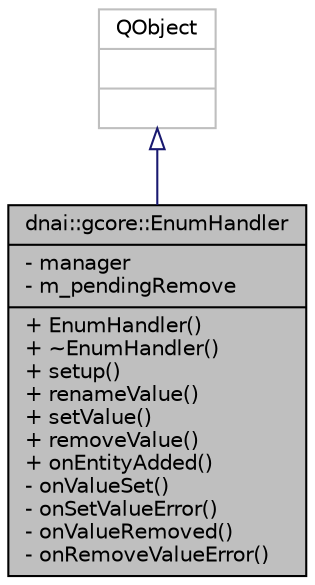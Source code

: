 digraph "dnai::gcore::EnumHandler"
{
  edge [fontname="Helvetica",fontsize="10",labelfontname="Helvetica",labelfontsize="10"];
  node [fontname="Helvetica",fontsize="10",shape=record];
  Node1 [label="{dnai::gcore::EnumHandler\n|- manager\l- m_pendingRemove\l|+ EnumHandler()\l+ ~EnumHandler()\l+ setup()\l+ renameValue()\l+ setValue()\l+ removeValue()\l+ onEntityAdded()\l- onValueSet()\l- onSetValueError()\l- onValueRemoved()\l- onRemoveValueError()\l}",height=0.2,width=0.4,color="black", fillcolor="grey75", style="filled", fontcolor="black"];
  Node2 -> Node1 [dir="back",color="midnightblue",fontsize="10",style="solid",arrowtail="onormal",fontname="Helvetica"];
  Node2 [label="{QObject\n||}",height=0.2,width=0.4,color="grey75", fillcolor="white", style="filled"];
}
